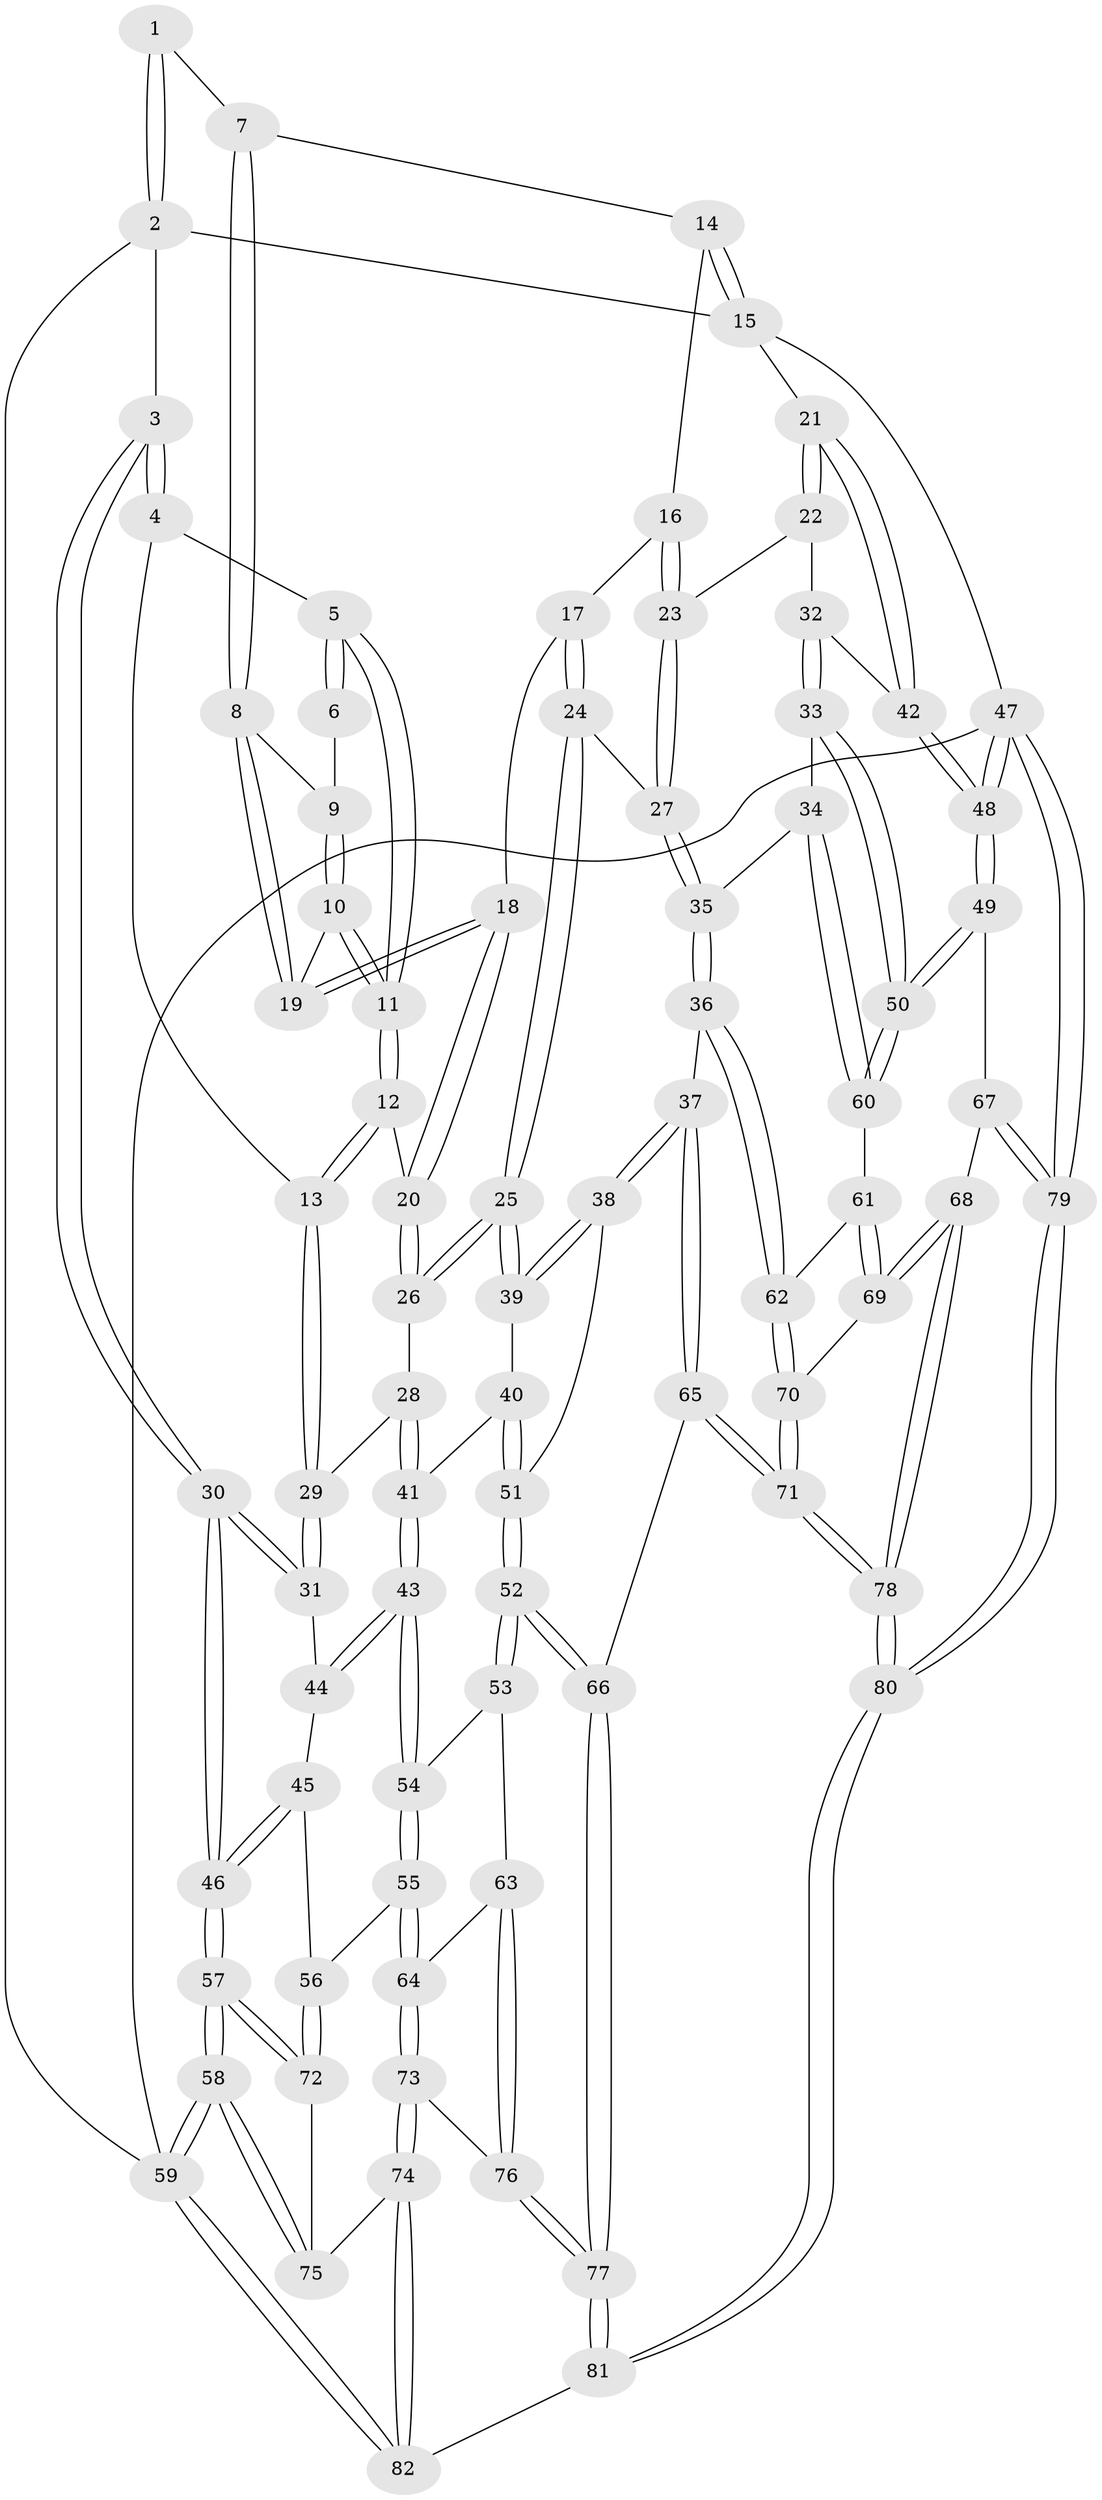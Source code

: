 // Generated by graph-tools (version 1.1) at 2025/17/03/09/25 04:17:15]
// undirected, 82 vertices, 202 edges
graph export_dot {
graph [start="1"]
  node [color=gray90,style=filled];
  1 [pos="+0.22802984566804765+0"];
  2 [pos="+0+0"];
  3 [pos="+0+0"];
  4 [pos="+0.14660377947944334+0.10333277782069353"];
  5 [pos="+0.1521999980641206+0.10329069257372502"];
  6 [pos="+0.21848054933296626+0.05806788676176531"];
  7 [pos="+0.5630183096807013+0"];
  8 [pos="+0.5281416273418579+0"];
  9 [pos="+0.23792476160944923+0.07292827151896089"];
  10 [pos="+0.293065786469245+0.1876729898533096"];
  11 [pos="+0.2745270715502288+0.21514025402308926"];
  12 [pos="+0.2686859996537167+0.23592872580859944"];
  13 [pos="+0.08739028120242821+0.2871702012938655"];
  14 [pos="+0.7832948777592479+0"];
  15 [pos="+1+0"];
  16 [pos="+0.7727705367619877+0.2338604926109548"];
  17 [pos="+0.5308751546292436+0.2577938489074867"];
  18 [pos="+0.5171454928523433+0.189469032520471"];
  19 [pos="+0.5156266346960418+0.02457969000161436"];
  20 [pos="+0.3128345672874219+0.3006734049152316"];
  21 [pos="+1+0.19635226535217312"];
  22 [pos="+0.8451861055532941+0.3459629628088297"];
  23 [pos="+0.7839103950498594+0.32628165905192585"];
  24 [pos="+0.5336306484314305+0.3317841214593121"];
  25 [pos="+0.46552054150549077+0.44731801048340514"];
  26 [pos="+0.3166316894383677+0.31081362235885335"];
  27 [pos="+0.7660961475416039+0.341801497930534"];
  28 [pos="+0.20395081904895013+0.4329227856676941"];
  29 [pos="+0.00038014096690681715+0.3411170693935283"];
  30 [pos="+0+0.3552537418507785"];
  31 [pos="+0+0.35242802540236695"];
  32 [pos="+0.9104323193490959+0.4648489648757893"];
  33 [pos="+0.8868903987075688+0.5743192920782217"];
  34 [pos="+0.7173708743967979+0.5470902027720161"];
  35 [pos="+0.699173359282069+0.5433857371426326"];
  36 [pos="+0.6434309173639549+0.5752319915291386"];
  37 [pos="+0.5847522593403623+0.5700706879583473"];
  38 [pos="+0.5029983334309288+0.5067202826090875"];
  39 [pos="+0.4656261539665713+0.45837919757931633"];
  40 [pos="+0.30311676773851+0.5251337118096544"];
  41 [pos="+0.26844597131169823+0.5332653009714333"];
  42 [pos="+1+0.3933389498365043"];
  43 [pos="+0.23969476340011922+0.5745867861016917"];
  44 [pos="+0.13188119683870872+0.5335395461059591"];
  45 [pos="+0.07947785190164401+0.60929637544915"];
  46 [pos="+0+0.42417271909326465"];
  47 [pos="+1+1"];
  48 [pos="+1+0.7311834744734217"];
  49 [pos="+1+0.6999751406058633"];
  50 [pos="+0.9300467401829592+0.6283004678203197"];
  51 [pos="+0.383190768914876+0.675158511658916"];
  52 [pos="+0.37668512809473487+0.695584266417615"];
  53 [pos="+0.2575578297068976+0.641367668677842"];
  54 [pos="+0.2281924898711412+0.6137049559503971"];
  55 [pos="+0.2019523331866215+0.6360180954616861"];
  56 [pos="+0.12777614957993552+0.6602526079353717"];
  57 [pos="+0+0.7313073691875416"];
  58 [pos="+0+1"];
  59 [pos="+0+1"];
  60 [pos="+0.816220250007381+0.6955549058026415"];
  61 [pos="+0.8156001858550417+0.6960330880411006"];
  62 [pos="+0.6872080751990237+0.6724496112374287"];
  63 [pos="+0.28568121112313993+0.7340892790354718"];
  64 [pos="+0.21710299620129492+0.7369816030272542"];
  65 [pos="+0.4954331312890573+0.7772573718216149"];
  66 [pos="+0.40925422233254644+0.7988572049106666"];
  67 [pos="+0.8477886986682138+0.8080628563158095"];
  68 [pos="+0.8308568854303436+0.8041299302105867"];
  69 [pos="+0.8015326888737437+0.7595139846988983"];
  70 [pos="+0.6954574305200633+0.7354924368971388"];
  71 [pos="+0.6489934677291589+0.8841334355688806"];
  72 [pos="+0.07153594490966311+0.75240756692869"];
  73 [pos="+0.20792701120424945+0.8076145668427227"];
  74 [pos="+0.1622614747487435+0.8515902895156944"];
  75 [pos="+0.13539489431814555+0.8383200213963878"];
  76 [pos="+0.3202227983848132+0.7807607158852073"];
  77 [pos="+0.4086805000990041+0.7994407719340022"];
  78 [pos="+0.6563438953712245+0.9008160414663282"];
  79 [pos="+0.9585457419540058+1"];
  80 [pos="+0.6813721195274841+1"];
  81 [pos="+0.3163403107735883+1"];
  82 [pos="+0.3013437787434889+1"];
  1 -- 2;
  1 -- 2;
  1 -- 7;
  2 -- 3;
  2 -- 15;
  2 -- 59;
  3 -- 4;
  3 -- 4;
  3 -- 30;
  3 -- 30;
  4 -- 5;
  4 -- 13;
  5 -- 6;
  5 -- 6;
  5 -- 11;
  5 -- 11;
  6 -- 9;
  7 -- 8;
  7 -- 8;
  7 -- 14;
  8 -- 9;
  8 -- 19;
  8 -- 19;
  9 -- 10;
  9 -- 10;
  10 -- 11;
  10 -- 11;
  10 -- 19;
  11 -- 12;
  11 -- 12;
  12 -- 13;
  12 -- 13;
  12 -- 20;
  13 -- 29;
  13 -- 29;
  14 -- 15;
  14 -- 15;
  14 -- 16;
  15 -- 21;
  15 -- 47;
  16 -- 17;
  16 -- 23;
  16 -- 23;
  17 -- 18;
  17 -- 24;
  17 -- 24;
  18 -- 19;
  18 -- 19;
  18 -- 20;
  18 -- 20;
  20 -- 26;
  20 -- 26;
  21 -- 22;
  21 -- 22;
  21 -- 42;
  21 -- 42;
  22 -- 23;
  22 -- 32;
  23 -- 27;
  23 -- 27;
  24 -- 25;
  24 -- 25;
  24 -- 27;
  25 -- 26;
  25 -- 26;
  25 -- 39;
  25 -- 39;
  26 -- 28;
  27 -- 35;
  27 -- 35;
  28 -- 29;
  28 -- 41;
  28 -- 41;
  29 -- 31;
  29 -- 31;
  30 -- 31;
  30 -- 31;
  30 -- 46;
  30 -- 46;
  31 -- 44;
  32 -- 33;
  32 -- 33;
  32 -- 42;
  33 -- 34;
  33 -- 50;
  33 -- 50;
  34 -- 35;
  34 -- 60;
  34 -- 60;
  35 -- 36;
  35 -- 36;
  36 -- 37;
  36 -- 62;
  36 -- 62;
  37 -- 38;
  37 -- 38;
  37 -- 65;
  37 -- 65;
  38 -- 39;
  38 -- 39;
  38 -- 51;
  39 -- 40;
  40 -- 41;
  40 -- 51;
  40 -- 51;
  41 -- 43;
  41 -- 43;
  42 -- 48;
  42 -- 48;
  43 -- 44;
  43 -- 44;
  43 -- 54;
  43 -- 54;
  44 -- 45;
  45 -- 46;
  45 -- 46;
  45 -- 56;
  46 -- 57;
  46 -- 57;
  47 -- 48;
  47 -- 48;
  47 -- 79;
  47 -- 79;
  47 -- 59;
  48 -- 49;
  48 -- 49;
  49 -- 50;
  49 -- 50;
  49 -- 67;
  50 -- 60;
  50 -- 60;
  51 -- 52;
  51 -- 52;
  52 -- 53;
  52 -- 53;
  52 -- 66;
  52 -- 66;
  53 -- 54;
  53 -- 63;
  54 -- 55;
  54 -- 55;
  55 -- 56;
  55 -- 64;
  55 -- 64;
  56 -- 72;
  56 -- 72;
  57 -- 58;
  57 -- 58;
  57 -- 72;
  57 -- 72;
  58 -- 59;
  58 -- 59;
  58 -- 75;
  58 -- 75;
  59 -- 82;
  59 -- 82;
  60 -- 61;
  61 -- 62;
  61 -- 69;
  61 -- 69;
  62 -- 70;
  62 -- 70;
  63 -- 64;
  63 -- 76;
  63 -- 76;
  64 -- 73;
  64 -- 73;
  65 -- 66;
  65 -- 71;
  65 -- 71;
  66 -- 77;
  66 -- 77;
  67 -- 68;
  67 -- 79;
  67 -- 79;
  68 -- 69;
  68 -- 69;
  68 -- 78;
  68 -- 78;
  69 -- 70;
  70 -- 71;
  70 -- 71;
  71 -- 78;
  71 -- 78;
  72 -- 75;
  73 -- 74;
  73 -- 74;
  73 -- 76;
  74 -- 75;
  74 -- 82;
  74 -- 82;
  76 -- 77;
  76 -- 77;
  77 -- 81;
  77 -- 81;
  78 -- 80;
  78 -- 80;
  79 -- 80;
  79 -- 80;
  80 -- 81;
  80 -- 81;
  81 -- 82;
}
